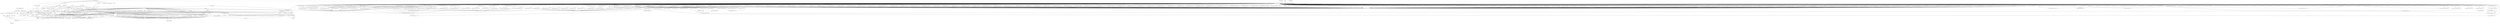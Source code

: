digraph depends {
    node [shape=plaintext]
"angstrom-feed-configs" -> "opkg" [style=dotted]
"angstrom-packagegroup-boot" -> "angstrom-version"
"angstrom-packagegroup-boot" -> "packagegroup-boot"
"avahi-daemon" -> "base-files"
"avahi-daemon" -> "base-passwd"
"avahi-daemon" -> "libavahi-common3"
"avahi-daemon" -> "libavahi-core7"
"avahi-daemon" -> "libcap2"
"avahi-daemon" -> "libdaemon0"
"avahi-daemon" -> "libdbus-1-3"
"avahi-daemon" -> "libexpat1"
"avahi-daemon" -> "libnss-mdns" [style=dotted]
"avahi-daemon" -> "shadow"
"avahi-utils" -> "libavahi-client3"
"avahi-utils" -> "libavahi-common3"
"bluez5" -> "libdbus-1-3"
"bluez5" -> "libglib-2.0-0"
"bluez5" -> "libreadline7"
"bluez5" -> "libudev1"
"busybox" -> "busybox-syslog" [style=dotted]
"busybox" -> "busybox-udhcpc" [style=dotted]
"busybox" -> "update-alternatives-opkg"
"ca-certificates" -> "openssl"
"cpufreq-tweaks" -> "cpufrequtils"
"dbus-1" -> "base-files"
"dbus-1" -> "base-passwd"
"dbus-1" -> "libdbus-1-3"
"dbus-1" -> "libexpat1"
"dbus-1" -> "libsystemd0"
"dbus-1" -> "libx11-6"
"dbus-1" -> "shadow"
"e2fsprogs-e2fsck" -> "libblkid1"
"e2fsprogs-e2fsck" -> "libcom-err2"
"e2fsprogs-e2fsck" -> "libe2p2"
"e2fsprogs-e2fsck" -> "libext2fs2"
"e2fsprogs-e2fsck" -> "libuuid1"
"fixmac" -> "ranpwd"
"htop" -> "libncursesw5"
"htop" -> "libtinfo5"
"htop" -> "ncurses-terminfo"
"iptables" -> "kernel-module-iptable-filter" [style=dotted]
"iptables" -> "kernel-module-iptable-nat" [style=dotted]
"iptables" -> "kernel-module-ip-tables" [style=dotted]
"iptables" -> "kernel-module-ipt-masquerade" [style=dotted]
"iptables" -> "kernel-module-nf-conntrack-ipv4" [style=dotted]
"iptables" -> "kernel-module-nf-conntrack" [style=dotted]
"iptables" -> "kernel-module-nf-defrag-ipv4" [style=dotted]
"iptables" -> "kernel-module-nf-nat" [style=dotted]
"iptables" -> "kernel-module-x-tables" [style=dotted]
"iw" -> "libnl-3-200"
"iw" -> "libnl-genl-3-200"
"kernel-module-8021q-4.16.0" -> "kernel-module-garp-4.16.0"
"kernel-module-8021q-4.16.0" -> "kernel-module-mrp-4.16.0"
"kernel-module-adv7511-4.16.0" -> "kernel-module-cec-4.16.0"
"kernel-module-asix-4.16.0" -> "kernel-module-usbnet-4.16.0"
"kernel-module-authencesn-4.16.0" -> "kernel-module-authenc-4.16.0"
"kernel-module-ax88179-178a-4.16.0" -> "kernel-module-usbnet-4.16.0"
"kernel-module-bluetooth-4.16.0" -> "kernel-module-ecdh-generic-4.16.0"
"kernel-module-bluetooth-4.16.0" -> "kernel-module-rfkill-4.16.0"
"kernel-module-brcmfmac-4.16.0" -> "kernel-module-brcmutil-4.16.0"
"kernel-module-brcmfmac-4.16.0" -> "kernel-module-cfg80211-4.16.0"
"kernel-module-bridge-4.16.0" -> "kernel-module-ipv6-4.16.0"
"kernel-module-bridge-4.16.0" -> "kernel-module-llc-4.16.0"
"kernel-module-bridge-4.16.0" -> "kernel-module-stp-4.16.0"
"kernel-module-br-netfilter-4.16.0" -> "kernel-module-bridge-4.16.0"
"kernel-module-btrfs-4.16.0" -> "kernel-module-lzo-compress-4.16.0"
"kernel-module-btrfs-4.16.0" -> "kernel-module-raid6-pq-4.16.0"
"kernel-module-btrfs-4.16.0" -> "kernel-module-xor-4.16.0"
"kernel-module-btrfs-4.16.0" -> "kernel-module-zlib-deflate-4.16.0"
"kernel-module-btrfs-4.16.0" -> "kernel-module-zstd-compress-4.16.0"
"kernel-module-btrfs-4.16.0" -> "kernel-module-zstd-decompress-4.16.0"
"kernel-module-cdc-ether-4.16.0" -> "kernel-module-usbnet-4.16.0"
"kernel-module-cdc-ncm-4.16.0" -> "kernel-module-usbnet-4.16.0"
"kernel-module-cdc-subset-4.16.0" -> "kernel-module-usbnet-4.16.0"
"kernel-module-cfg80211-4.16.0" -> "kernel-module-rfkill-4.16.0"
"kernel-module-cuse-4.16.0" -> "kernel-module-fuse-4.16.0"
"kernel-module-dm9601-4.16.0" -> "kernel-module-usbnet-4.16.0"
"kernel-module-garp-4.16.0" -> "kernel-module-llc-4.16.0"
"kernel-module-garp-4.16.0" -> "kernel-module-stp-4.16.0"
"kernel-module-hci-uart-4.16.0" -> "kernel-module-bluetooth-4.16.0"
"kernel-module-hidp-4.16.0" -> "kernel-module-bluetooth-4.16.0"
"kernel-module-ip6table-filter-4.16.0" -> "kernel-module-ip6-tables-4.16.0"
"kernel-module-ip6table-filter-4.16.0" -> "kernel-module-x-tables-4.16.0"
"kernel-module-ip6table-mangle-4.16.0" -> "kernel-module-ip6-tables-4.16.0"
"kernel-module-ip6table-mangle-4.16.0" -> "kernel-module-ipv6-4.16.0"
"kernel-module-ip6table-mangle-4.16.0" -> "kernel-module-x-tables-4.16.0"
"kernel-module-ip6table-nat-4.16.0" -> "kernel-module-ip6-tables-4.16.0"
"kernel-module-ip6table-nat-4.16.0" -> "kernel-module-nf-nat-ipv6-4.16.0"
"kernel-module-ip6-tables-4.16.0" -> "kernel-module-x-tables-4.16.0"
"kernel-module-ip6t-masquerade-4.16.0" -> "kernel-module-nf-conntrack-4.16.0"
"kernel-module-ip6t-masquerade-4.16.0" -> "kernel-module-nf-nat-masquerade-ipv6-4.16.0"
"kernel-module-ip6t-masquerade-4.16.0" -> "kernel-module-x-tables-4.16.0"
"kernel-module-ip6t-reject-4.16.0" -> "kernel-module-nf-reject-ipv6-4.16.0"
"kernel-module-ip6t-reject-4.16.0" -> "kernel-module-x-tables-4.16.0"
"kernel-module-iptable-filter-4.16.0" -> "kernel-module-ip-tables-4.16.0"
"kernel-module-iptable-filter-4.16.0" -> "kernel-module-x-tables-4.16.0"
"kernel-module-iptable-mangle-4.16.0" -> "kernel-module-ip-tables-4.16.0"
"kernel-module-iptable-mangle-4.16.0" -> "kernel-module-x-tables-4.16.0"
"kernel-module-iptable-nat-4.16.0" -> "kernel-module-ip-tables-4.16.0"
"kernel-module-iptable-nat-4.16.0" -> "kernel-module-nf-nat-ipv4-4.16.0"
"kernel-module-ip-tables-4.16.0" -> "kernel-module-x-tables-4.16.0"
"kernel-module-ipt-masquerade-4.16.0" -> "kernel-module-nf-conntrack-4.16.0"
"kernel-module-ipt-masquerade-4.16.0" -> "kernel-module-nf-nat-masquerade-ipv4-4.16.0"
"kernel-module-ipt-masquerade-4.16.0" -> "kernel-module-x-tables-4.16.0"
"kernel-module-ipt-reject-4.16.0" -> "kernel-module-nf-reject-ipv4-4.16.0"
"kernel-module-ipt-reject-4.16.0" -> "kernel-module-x-tables-4.16.0"
"kernel-module-ir-jvc-decoder-4.16.0" -> "kernel-module-rc-core-4.16.0"
"kernel-module-ir-kbd-i2c-4.16.0" -> "kernel-module-rc-core-4.16.0"
"kernel-module-ir-mce-kbd-decoder-4.16.0" -> "kernel-module-rc-core-4.16.0"
"kernel-module-ir-nec-decoder-4.16.0" -> "kernel-module-rc-core-4.16.0"
"kernel-module-ir-rc5-decoder-4.16.0" -> "kernel-module-rc-core-4.16.0"
"kernel-module-ir-rc6-decoder-4.16.0" -> "kernel-module-rc-core-4.16.0"
"kernel-module-ir-sanyo-decoder-4.16.0" -> "kernel-module-rc-core-4.16.0"
"kernel-module-ir-sharp-decoder-4.16.0" -> "kernel-module-rc-core-4.16.0"
"kernel-module-ir-sony-decoder-4.16.0" -> "kernel-module-rc-core-4.16.0"
"kernel-module-ir-xmp-decoder-4.16.0" -> "kernel-module-rc-core-4.16.0"
"kernel-module-mac80211-4.16.0" -> "kernel-module-cfg80211-4.16.0"
"kernel-module-macvtap-4.16.0" -> "kernel-module-macvlan-4.16.0"
"kernel-module-macvtap-4.16.0" -> "kernel-module-tap-4.16.0"
"kernel-module-mcs7830-4.16.0" -> "kernel-module-usbnet-4.16.0"
"kernel-module-meson-ir-4.16.0" -> "kernel-module-rc-core-4.16.0"
"kernel-module-meson-rng-4.16.0" -> "kernel-module-rng-core-4.16.0"
"kernel-module-net1080-4.16.0" -> "kernel-module-usbnet-4.16.0"
"kernel-module-nf-conntrack-4.16.0" -> "kernel-module-libcrc32c-4.16.0"
"kernel-module-nf-conntrack-ipv4-4.16.0" -> "kernel-module-nf-conntrack-4.16.0"
"kernel-module-nf-conntrack-ipv4-4.16.0" -> "kernel-module-nf-defrag-ipv4-4.16.0"
"kernel-module-nf-conntrack-ipv6-4.16.0" -> "kernel-module-ipv6-4.16.0"
"kernel-module-nf-conntrack-ipv6-4.16.0" -> "kernel-module-nf-conntrack-4.16.0"
"kernel-module-nf-conntrack-ipv6-4.16.0" -> "kernel-module-nf-defrag-ipv6-4.16.0"
"kernel-module-nf-defrag-ipv6-4.16.0" -> "kernel-module-ipv6-4.16.0"
"kernel-module-nf-log-ipv4-4.16.0" -> "kernel-module-nf-log-common-4.16.0"
"kernel-module-nf-log-ipv6-4.16.0" -> "kernel-module-nf-log-common-4.16.0"
"kernel-module-nf-nat-4.16.0" -> "kernel-module-libcrc32c-4.16.0"
"kernel-module-nf-nat-4.16.0" -> "kernel-module-nf-conntrack-4.16.0"
"kernel-module-nf-nat-ipv4-4.16.0" -> "kernel-module-nf-conntrack-4.16.0"
"kernel-module-nf-nat-ipv4-4.16.0" -> "kernel-module-nf-nat-4.16.0"
"kernel-module-nf-nat-ipv6-4.16.0" -> "kernel-module-ipv6-4.16.0"
"kernel-module-nf-nat-ipv6-4.16.0" -> "kernel-module-nf-conntrack-4.16.0"
"kernel-module-nf-nat-ipv6-4.16.0" -> "kernel-module-nf-nat-4.16.0"
"kernel-module-nf-nat-masquerade-ipv4-4.16.0" -> "kernel-module-nf-conntrack-4.16.0"
"kernel-module-nf-nat-masquerade-ipv4-4.16.0" -> "kernel-module-nf-nat-4.16.0"
"kernel-module-nf-nat-masquerade-ipv6-4.16.0" -> "kernel-module-ipv6-4.16.0"
"kernel-module-nf-nat-masquerade-ipv6-4.16.0" -> "kernel-module-nf-conntrack-4.16.0"
"kernel-module-nf-nat-masquerade-ipv6-4.16.0" -> "kernel-module-nf-nat-4.16.0"
"kernel-module-nf-reject-ipv6-4.16.0" -> "kernel-module-ipv6-4.16.0"
"kernel-module-p8022-4.16.0" -> "kernel-module-llc-4.16.0"
"kernel-module-plusb-4.16.0" -> "kernel-module-usbnet-4.16.0"
"kernel-module-psnap-4.16.0" -> "kernel-module-llc-4.16.0"
"kernel-module-rc-adstech-dvb-t-pci-4.16.0" -> "kernel-module-rc-core-4.16.0"
"kernel-module-rc-alink-dtu-m-4.16.0" -> "kernel-module-rc-core-4.16.0"
"kernel-module-rc-anysee-4.16.0" -> "kernel-module-rc-core-4.16.0"
"kernel-module-rc-apac-viewcomp-4.16.0" -> "kernel-module-rc-core-4.16.0"
"kernel-module-rc-astrometa-t2hybrid-4.16.0" -> "kernel-module-rc-core-4.16.0"
"kernel-module-rc-asus-pc39-4.16.0" -> "kernel-module-rc-core-4.16.0"
"kernel-module-rc-asus-ps3-100-4.16.0" -> "kernel-module-rc-core-4.16.0"
"kernel-module-rc-ati-tv-wonder-hd-600-4.16.0" -> "kernel-module-rc-core-4.16.0"
"kernel-module-rc-ati-x10-4.16.0" -> "kernel-module-rc-core-4.16.0"
"kernel-module-rc-avermedia-4.16.0" -> "kernel-module-rc-core-4.16.0"
"kernel-module-rc-avermedia-a16d-4.16.0" -> "kernel-module-rc-core-4.16.0"
"kernel-module-rc-avermedia-cardbus-4.16.0" -> "kernel-module-rc-core-4.16.0"
"kernel-module-rc-avermedia-dvbt-4.16.0" -> "kernel-module-rc-core-4.16.0"
"kernel-module-rc-avermedia-m135a-4.16.0" -> "kernel-module-rc-core-4.16.0"
"kernel-module-rc-avermedia-m733a-rm-k6-4.16.0" -> "kernel-module-rc-core-4.16.0"
"kernel-module-rc-avermedia-rm-ks-4.16.0" -> "kernel-module-rc-core-4.16.0"
"kernel-module-rc-avertv-303-4.16.0" -> "kernel-module-rc-core-4.16.0"
"kernel-module-rc-azurewave-ad-tu700-4.16.0" -> "kernel-module-rc-core-4.16.0"
"kernel-module-rc-behold-4.16.0" -> "kernel-module-rc-core-4.16.0"
"kernel-module-rc-behold-columbus-4.16.0" -> "kernel-module-rc-core-4.16.0"
"kernel-module-rc-budget-ci-old-4.16.0" -> "kernel-module-rc-core-4.16.0"
"kernel-module-rc-cec-4.16.0" -> "kernel-module-rc-core-4.16.0"
"kernel-module-rc-cinergy-1400-4.16.0" -> "kernel-module-rc-core-4.16.0"
"kernel-module-rc-cinergy-4.16.0" -> "kernel-module-rc-core-4.16.0"
"kernel-module-rc-d680-dmb-4.16.0" -> "kernel-module-rc-core-4.16.0"
"kernel-module-rc-delock-61959-4.16.0" -> "kernel-module-rc-core-4.16.0"
"kernel-module-rc-dib0700-nec-4.16.0" -> "kernel-module-rc-core-4.16.0"
"kernel-module-rc-dib0700-rc5-4.16.0" -> "kernel-module-rc-core-4.16.0"
"kernel-module-rc-digitalnow-tinytwin-4.16.0" -> "kernel-module-rc-core-4.16.0"
"kernel-module-rc-digittrade-4.16.0" -> "kernel-module-rc-core-4.16.0"
"kernel-module-rc-dm1105-nec-4.16.0" -> "kernel-module-rc-core-4.16.0"
"kernel-module-rc-dntv-live-dvb-t-4.16.0" -> "kernel-module-rc-core-4.16.0"
"kernel-module-rc-dntv-live-dvbt-pro-4.16.0" -> "kernel-module-rc-core-4.16.0"
"kernel-module-rc-dtt200u-4.16.0" -> "kernel-module-rc-core-4.16.0"
"kernel-module-rc-dvbsky-4.16.0" -> "kernel-module-rc-core-4.16.0"
"kernel-module-rc-dvico-mce-4.16.0" -> "kernel-module-rc-core-4.16.0"
"kernel-module-rc-dvico-portable-4.16.0" -> "kernel-module-rc-core-4.16.0"
"kernel-module-rc-em-terratec-4.16.0" -> "kernel-module-rc-core-4.16.0"
"kernel-module-rc-encore-enltv2-4.16.0" -> "kernel-module-rc-core-4.16.0"
"kernel-module-rc-encore-enltv-4.16.0" -> "kernel-module-rc-core-4.16.0"
"kernel-module-rc-encore-enltv-fm53-4.16.0" -> "kernel-module-rc-core-4.16.0"
"kernel-module-rc-evga-indtube-4.16.0" -> "kernel-module-rc-core-4.16.0"
"kernel-module-rc-eztv-4.16.0" -> "kernel-module-rc-core-4.16.0"
"kernel-module-rc-flydvb-4.16.0" -> "kernel-module-rc-core-4.16.0"
"kernel-module-rc-flyvideo-4.16.0" -> "kernel-module-rc-core-4.16.0"
"kernel-module-rc-fusionhdtv-mce-4.16.0" -> "kernel-module-rc-core-4.16.0"
"kernel-module-rc-gadmei-rm008z-4.16.0" -> "kernel-module-rc-core-4.16.0"
"kernel-module-rc-geekbox-4.16.0" -> "kernel-module-rc-core-4.16.0"
"kernel-module-rc-genius-tvgo-a11mce-4.16.0" -> "kernel-module-rc-core-4.16.0"
"kernel-module-rc-gotview7135-4.16.0" -> "kernel-module-rc-core-4.16.0"
"kernel-module-rc-hauppauge-4.16.0" -> "kernel-module-rc-core-4.16.0"
"kernel-module-rc-hisi-poplar-4.16.0" -> "kernel-module-rc-core-4.16.0"
"kernel-module-rc-hisi-tv-demo-4.16.0" -> "kernel-module-rc-core-4.16.0"
"kernel-module-rc-imon-mce-4.16.0" -> "kernel-module-rc-core-4.16.0"
"kernel-module-rc-imon-pad-4.16.0" -> "kernel-module-rc-core-4.16.0"
"kernel-module-rc-iodata-bctv7e-4.16.0" -> "kernel-module-rc-core-4.16.0"
"kernel-module-rc-it913x-v1-4.16.0" -> "kernel-module-rc-core-4.16.0"
"kernel-module-rc-it913x-v2-4.16.0" -> "kernel-module-rc-core-4.16.0"
"kernel-module-rc-kaiomy-4.16.0" -> "kernel-module-rc-core-4.16.0"
"kernel-module-rc-kworld-315u-4.16.0" -> "kernel-module-rc-core-4.16.0"
"kernel-module-rc-kworld-pc150u-4.16.0" -> "kernel-module-rc-core-4.16.0"
"kernel-module-rc-kworld-plus-tv-analog-4.16.0" -> "kernel-module-rc-core-4.16.0"
"kernel-module-rc-leadtek-y04g0051-4.16.0" -> "kernel-module-rc-core-4.16.0"
"kernel-module-rc-lme2510-4.16.0" -> "kernel-module-rc-core-4.16.0"
"kernel-module-rc-manli-4.16.0" -> "kernel-module-rc-core-4.16.0"
"kernel-module-rc-medion-x10-4.16.0" -> "kernel-module-rc-core-4.16.0"
"kernel-module-rc-medion-x10-digitainer-4.16.0" -> "kernel-module-rc-core-4.16.0"
"kernel-module-rc-medion-x10-or2x-4.16.0" -> "kernel-module-rc-core-4.16.0"
"kernel-module-rc-msi-digivox-ii-4.16.0" -> "kernel-module-rc-core-4.16.0"
"kernel-module-rc-msi-digivox-iii-4.16.0" -> "kernel-module-rc-core-4.16.0"
"kernel-module-rc-msi-tvanywhere-4.16.0" -> "kernel-module-rc-core-4.16.0"
"kernel-module-rc-msi-tvanywhere-plus-4.16.0" -> "kernel-module-rc-core-4.16.0"
"kernel-module-rc-nebula-4.16.0" -> "kernel-module-rc-core-4.16.0"
"kernel-module-rc-nec-terratec-cinergy-xs-4.16.0" -> "kernel-module-rc-core-4.16.0"
"kernel-module-rc-norwood-4.16.0" -> "kernel-module-rc-core-4.16.0"
"kernel-module-rc-npgtech-4.16.0" -> "kernel-module-rc-core-4.16.0"
"kernel-module-rc-pctv-sedna-4.16.0" -> "kernel-module-rc-core-4.16.0"
"kernel-module-rc-pinnacle-color-4.16.0" -> "kernel-module-rc-core-4.16.0"
"kernel-module-rc-pinnacle-grey-4.16.0" -> "kernel-module-rc-core-4.16.0"
"kernel-module-rc-pinnacle-pctv-hd-4.16.0" -> "kernel-module-rc-core-4.16.0"
"kernel-module-rc-pixelview-002t-4.16.0" -> "kernel-module-rc-core-4.16.0"
"kernel-module-rc-pixelview-4.16.0" -> "kernel-module-rc-core-4.16.0"
"kernel-module-rc-pixelview-mk12-4.16.0" -> "kernel-module-rc-core-4.16.0"
"kernel-module-rc-pixelview-new-4.16.0" -> "kernel-module-rc-core-4.16.0"
"kernel-module-rc-powercolor-real-angel-4.16.0" -> "kernel-module-rc-core-4.16.0"
"kernel-module-rc-proteus-2309-4.16.0" -> "kernel-module-rc-core-4.16.0"
"kernel-module-rc-purpletv-4.16.0" -> "kernel-module-rc-core-4.16.0"
"kernel-module-rc-pv951-4.16.0" -> "kernel-module-rc-core-4.16.0"
"kernel-module-rc-rc6-mce-4.16.0" -> "kernel-module-rc-core-4.16.0"
"kernel-module-rc-real-audio-220-32-keys-4.16.0" -> "kernel-module-rc-core-4.16.0"
"kernel-module-rc-reddo-4.16.0" -> "kernel-module-rc-core-4.16.0"
"kernel-module-rc-snapstream-firefly-4.16.0" -> "kernel-module-rc-core-4.16.0"
"kernel-module-rc-streamzap-4.16.0" -> "kernel-module-rc-core-4.16.0"
"kernel-module-rc-su3000-4.16.0" -> "kernel-module-rc-core-4.16.0"
"kernel-module-rc-tango-4.16.0" -> "kernel-module-rc-core-4.16.0"
"kernel-module-rc-tbs-nec-4.16.0" -> "kernel-module-rc-core-4.16.0"
"kernel-module-rc-technisat-ts35-4.16.0" -> "kernel-module-rc-core-4.16.0"
"kernel-module-rc-technisat-usb2-4.16.0" -> "kernel-module-rc-core-4.16.0"
"kernel-module-rc-terratec-cinergy-c-pci-4.16.0" -> "kernel-module-rc-core-4.16.0"
"kernel-module-rc-terratec-cinergy-s2-hd-4.16.0" -> "kernel-module-rc-core-4.16.0"
"kernel-module-rc-terratec-cinergy-xs-4.16.0" -> "kernel-module-rc-core-4.16.0"
"kernel-module-rc-terratec-slim-2-4.16.0" -> "kernel-module-rc-core-4.16.0"
"kernel-module-rc-terratec-slim-4.16.0" -> "kernel-module-rc-core-4.16.0"
"kernel-module-rc-tevii-nec-4.16.0" -> "kernel-module-rc-core-4.16.0"
"kernel-module-rc-tivo-4.16.0" -> "kernel-module-rc-core-4.16.0"
"kernel-module-rc-total-media-in-hand-02-4.16.0" -> "kernel-module-rc-core-4.16.0"
"kernel-module-rc-total-media-in-hand-4.16.0" -> "kernel-module-rc-core-4.16.0"
"kernel-module-rc-trekstor-4.16.0" -> "kernel-module-rc-core-4.16.0"
"kernel-module-rc-tt-1500-4.16.0" -> "kernel-module-rc-core-4.16.0"
"kernel-module-rc-twinhan1027-4.16.0" -> "kernel-module-rc-core-4.16.0"
"kernel-module-rc-twinhan-dtv-cab-ci-4.16.0" -> "kernel-module-rc-core-4.16.0"
"kernel-module-rc-videomate-m1f-4.16.0" -> "kernel-module-rc-core-4.16.0"
"kernel-module-rc-videomate-s350-4.16.0" -> "kernel-module-rc-core-4.16.0"
"kernel-module-rc-videomate-tv-pvr-4.16.0" -> "kernel-module-rc-core-4.16.0"
"kernel-module-rc-winfast-4.16.0" -> "kernel-module-rc-core-4.16.0"
"kernel-module-rc-winfast-usbii-deluxe-4.16.0" -> "kernel-module-rc-core-4.16.0"
"kernel-module-rc-zx-irdec-4.16.0" -> "kernel-module-rc-core-4.16.0"
"kernel-module-sit-4.16.0" -> "kernel-module-ip-tunnel-4.16.0"
"kernel-module-sit-4.16.0" -> "kernel-module-ipv6-4.16.0"
"kernel-module-sit-4.16.0" -> "kernel-module-tunnel4-4.16.0"
"kernel-modules" -> "kernel-module-8021q-4.16.0"
"kernel-modules" -> "kernel-module-adv7511-4.16.0"
"kernel-modules" -> "kernel-module-arc4-4.16.0"
"kernel-modules" -> "kernel-module-asix-4.16.0"
"kernel-modules" -> "kernel-module-at25-4.16.0"
"kernel-modules" -> "kernel-module-authenc-4.16.0"
"kernel-modules" -> "kernel-module-authencesn-4.16.0"
"kernel-modules" -> "kernel-module-ax88179-178a-4.16.0"
"kernel-modules" -> "kernel-module-bluetooth-4.16.0"
"kernel-modules" -> "kernel-module-brcmfmac-4.16.0"
"kernel-modules" -> "kernel-module-brcmutil-4.16.0"
"kernel-modules" -> "kernel-module-bridge-4.16.0"
"kernel-modules" -> "kernel-module-br-netfilter-4.16.0"
"kernel-modules" -> "kernel-module-btrfs-4.16.0"
"kernel-modules" -> "kernel-module-ccm-4.16.0"
"kernel-modules" -> "kernel-module-cdc-ether-4.16.0"
"kernel-modules" -> "kernel-module-cdc-ncm-4.16.0"
"kernel-modules" -> "kernel-module-cdc-subset-4.16.0"
"kernel-modules" -> "kernel-module-cec-4.16.0"
"kernel-modules" -> "kernel-module-cfg80211-4.16.0"
"kernel-modules" -> "kernel-module-ch7006-4.16.0"
"kernel-modules" -> "kernel-module-cmac-4.16.0"
"kernel-modules" -> "kernel-module-crypto-engine-4.16.0"
"kernel-modules" -> "kernel-module-ctr-4.16.0"
"kernel-modules" -> "kernel-module-cuse-4.16.0"
"kernel-modules" -> "kernel-module-dm9601-4.16.0"
"kernel-modules" -> "kernel-module-dvb-core-4.16.0"
"kernel-modules" -> "kernel-module-ecb-4.16.0"
"kernel-modules" -> "kernel-module-ecdh-generic-4.16.0"
"kernel-modules" -> "kernel-module-fuse-4.16.0"
"kernel-modules" -> "kernel-module-garp-4.16.0"
"kernel-modules" -> "kernel-module-gcm-4.16.0"
"kernel-modules" -> "kernel-module-ghash-generic-4.16.0"
"kernel-modules" -> "kernel-module-hci-uart-4.16.0"
"kernel-modules" -> "kernel-module-hidp-4.16.0"
"kernel-modules" -> "kernel-module-ina2xx-4.16.0"
"kernel-modules" -> "kernel-module-ip6table-filter-4.16.0"
"kernel-modules" -> "kernel-module-ip6table-mangle-4.16.0"
"kernel-modules" -> "kernel-module-ip6table-nat-4.16.0"
"kernel-modules" -> "kernel-module-ip6-tables-4.16.0"
"kernel-modules" -> "kernel-module-ip6t-masquerade-4.16.0"
"kernel-modules" -> "kernel-module-ip6t-reject-4.16.0"
"kernel-modules" -> "kernel-module-iptable-filter-4.16.0"
"kernel-modules" -> "kernel-module-iptable-mangle-4.16.0"
"kernel-modules" -> "kernel-module-iptable-nat-4.16.0"
"kernel-modules" -> "kernel-module-ip-tables-4.16.0"
"kernel-modules" -> "kernel-module-ipt-masquerade-4.16.0"
"kernel-modules" -> "kernel-module-ipt-reject-4.16.0"
"kernel-modules" -> "kernel-module-ip-tunnel-4.16.0"
"kernel-modules" -> "kernel-module-ipv6-4.16.0"
"kernel-modules" -> "kernel-module-ir-jvc-decoder-4.16.0"
"kernel-modules" -> "kernel-module-ir-kbd-i2c-4.16.0"
"kernel-modules" -> "kernel-module-ir-mce-kbd-decoder-4.16.0"
"kernel-modules" -> "kernel-module-ir-nec-decoder-4.16.0"
"kernel-modules" -> "kernel-module-ir-rc5-decoder-4.16.0"
"kernel-modules" -> "kernel-module-ir-rc6-decoder-4.16.0"
"kernel-modules" -> "kernel-module-ir-sanyo-decoder-4.16.0"
"kernel-modules" -> "kernel-module-ir-sharp-decoder-4.16.0"
"kernel-modules" -> "kernel-module-ir-sony-decoder-4.16.0"
"kernel-modules" -> "kernel-module-ir-xmp-decoder-4.16.0"
"kernel-modules" -> "kernel-module-libcrc32c-4.16.0"
"kernel-modules" -> "kernel-module-llc-4.16.0"
"kernel-modules" -> "kernel-module-lm90-4.16.0"
"kernel-modules" -> "kernel-module-lzo-compress-4.16.0"
"kernel-modules" -> "kernel-module-mac80211-4.16.0"
"kernel-modules" -> "kernel-module-macvlan-4.16.0"
"kernel-modules" -> "kernel-module-macvtap-4.16.0"
"kernel-modules" -> "kernel-module-mc44s803-4.16.0"
"kernel-modules" -> "kernel-module-mcs7830-4.16.0"
"kernel-modules" -> "kernel-module-media-4.16.0"
"kernel-modules" -> "kernel-module-meson-gxbb-wdt-4.16.0"
"kernel-modules" -> "kernel-module-meson-ir-4.16.0"
"kernel-modules" -> "kernel-module-meson-rng-4.16.0"
"kernel-modules" -> "kernel-module-meson-wdt-4.16.0"
"kernel-modules" -> "kernel-module-mrp-4.16.0"
"kernel-modules" -> "kernel-module-mt20xx-4.16.0"
"kernel-modules" -> "kernel-module-nbd-4.16.0"
"kernel-modules" -> "kernel-module-net1080-4.16.0"
"kernel-modules" -> "kernel-module-nf-conntrack-4.16.0"
"kernel-modules" -> "kernel-module-nf-conntrack-ipv4-4.16.0"
"kernel-modules" -> "kernel-module-nf-conntrack-ipv6-4.16.0"
"kernel-modules" -> "kernel-module-nf-defrag-ipv4-4.16.0"
"kernel-modules" -> "kernel-module-nf-defrag-ipv6-4.16.0"
"kernel-modules" -> "kernel-module-nf-log-common-4.16.0"
"kernel-modules" -> "kernel-module-nf-log-ipv4-4.16.0"
"kernel-modules" -> "kernel-module-nf-log-ipv6-4.16.0"
"kernel-modules" -> "kernel-module-nf-nat-4.16.0"
"kernel-modules" -> "kernel-module-nf-nat-ipv4-4.16.0"
"kernel-modules" -> "kernel-module-nf-nat-ipv6-4.16.0"
"kernel-modules" -> "kernel-module-nf-nat-masquerade-ipv4-4.16.0"
"kernel-modules" -> "kernel-module-nf-nat-masquerade-ipv6-4.16.0"
"kernel-modules" -> "kernel-module-nf-reject-ipv4-4.16.0"
"kernel-modules" -> "kernel-module-nf-reject-ipv6-4.16.0"
"kernel-modules" -> "kernel-module-nfs-layout-flexfiles-4.16.0"
"kernel-modules" -> "kernel-module-overlay-4.16.0"
"kernel-modules" -> "kernel-module-p8022-4.16.0"
"kernel-modules" -> "kernel-module-pegasus-4.16.0"
"kernel-modules" -> "kernel-module-plusb-4.16.0"
"kernel-modules" -> "kernel-module-psnap-4.16.0"
"kernel-modules" -> "kernel-module-pwm-meson-4.16.0"
"kernel-modules" -> "kernel-module-r8152-4.16.0"
"kernel-modules" -> "kernel-module-raid6-pq-4.16.0"
"kernel-modules" -> "kernel-module-rc-adstech-dvb-t-pci-4.16.0"
"kernel-modules" -> "kernel-module-rc-alink-dtu-m-4.16.0"
"kernel-modules" -> "kernel-module-rc-anysee-4.16.0"
"kernel-modules" -> "kernel-module-rc-apac-viewcomp-4.16.0"
"kernel-modules" -> "kernel-module-rc-astrometa-t2hybrid-4.16.0"
"kernel-modules" -> "kernel-module-rc-asus-pc39-4.16.0"
"kernel-modules" -> "kernel-module-rc-asus-ps3-100-4.16.0"
"kernel-modules" -> "kernel-module-rc-ati-tv-wonder-hd-600-4.16.0"
"kernel-modules" -> "kernel-module-rc-ati-x10-4.16.0"
"kernel-modules" -> "kernel-module-rc-avermedia-4.16.0"
"kernel-modules" -> "kernel-module-rc-avermedia-a16d-4.16.0"
"kernel-modules" -> "kernel-module-rc-avermedia-cardbus-4.16.0"
"kernel-modules" -> "kernel-module-rc-avermedia-dvbt-4.16.0"
"kernel-modules" -> "kernel-module-rc-avermedia-m135a-4.16.0"
"kernel-modules" -> "kernel-module-rc-avermedia-m733a-rm-k6-4.16.0"
"kernel-modules" -> "kernel-module-rc-avermedia-rm-ks-4.16.0"
"kernel-modules" -> "kernel-module-rc-avertv-303-4.16.0"
"kernel-modules" -> "kernel-module-rc-azurewave-ad-tu700-4.16.0"
"kernel-modules" -> "kernel-module-rc-behold-4.16.0"
"kernel-modules" -> "kernel-module-rc-behold-columbus-4.16.0"
"kernel-modules" -> "kernel-module-rc-budget-ci-old-4.16.0"
"kernel-modules" -> "kernel-module-rc-cec-4.16.0"
"kernel-modules" -> "kernel-module-rc-cinergy-1400-4.16.0"
"kernel-modules" -> "kernel-module-rc-cinergy-4.16.0"
"kernel-modules" -> "kernel-module-rc-core-4.16.0"
"kernel-modules" -> "kernel-module-rc-d680-dmb-4.16.0"
"kernel-modules" -> "kernel-module-rc-delock-61959-4.16.0"
"kernel-modules" -> "kernel-module-rc-dib0700-nec-4.16.0"
"kernel-modules" -> "kernel-module-rc-dib0700-rc5-4.16.0"
"kernel-modules" -> "kernel-module-rc-digitalnow-tinytwin-4.16.0"
"kernel-modules" -> "kernel-module-rc-digittrade-4.16.0"
"kernel-modules" -> "kernel-module-rc-dm1105-nec-4.16.0"
"kernel-modules" -> "kernel-module-rc-dntv-live-dvb-t-4.16.0"
"kernel-modules" -> "kernel-module-rc-dntv-live-dvbt-pro-4.16.0"
"kernel-modules" -> "kernel-module-rc-dtt200u-4.16.0"
"kernel-modules" -> "kernel-module-rc-dvbsky-4.16.0"
"kernel-modules" -> "kernel-module-rc-dvico-mce-4.16.0"
"kernel-modules" -> "kernel-module-rc-dvico-portable-4.16.0"
"kernel-modules" -> "kernel-module-rc-em-terratec-4.16.0"
"kernel-modules" -> "kernel-module-rc-encore-enltv2-4.16.0"
"kernel-modules" -> "kernel-module-rc-encore-enltv-4.16.0"
"kernel-modules" -> "kernel-module-rc-encore-enltv-fm53-4.16.0"
"kernel-modules" -> "kernel-module-rc-evga-indtube-4.16.0"
"kernel-modules" -> "kernel-module-rc-eztv-4.16.0"
"kernel-modules" -> "kernel-module-rc-flydvb-4.16.0"
"kernel-modules" -> "kernel-module-rc-flyvideo-4.16.0"
"kernel-modules" -> "kernel-module-rc-fusionhdtv-mce-4.16.0"
"kernel-modules" -> "kernel-module-rc-gadmei-rm008z-4.16.0"
"kernel-modules" -> "kernel-module-rc-geekbox-4.16.0"
"kernel-modules" -> "kernel-module-rc-genius-tvgo-a11mce-4.16.0"
"kernel-modules" -> "kernel-module-rc-gotview7135-4.16.0"
"kernel-modules" -> "kernel-module-rc-hauppauge-4.16.0"
"kernel-modules" -> "kernel-module-rc-hisi-poplar-4.16.0"
"kernel-modules" -> "kernel-module-rc-hisi-tv-demo-4.16.0"
"kernel-modules" -> "kernel-module-rc-imon-mce-4.16.0"
"kernel-modules" -> "kernel-module-rc-imon-pad-4.16.0"
"kernel-modules" -> "kernel-module-rc-iodata-bctv7e-4.16.0"
"kernel-modules" -> "kernel-module-rc-it913x-v1-4.16.0"
"kernel-modules" -> "kernel-module-rc-it913x-v2-4.16.0"
"kernel-modules" -> "kernel-module-rc-kaiomy-4.16.0"
"kernel-modules" -> "kernel-module-rc-kworld-315u-4.16.0"
"kernel-modules" -> "kernel-module-rc-kworld-pc150u-4.16.0"
"kernel-modules" -> "kernel-module-rc-kworld-plus-tv-analog-4.16.0"
"kernel-modules" -> "kernel-module-rc-leadtek-y04g0051-4.16.0"
"kernel-modules" -> "kernel-module-rc-lme2510-4.16.0"
"kernel-modules" -> "kernel-module-rc-manli-4.16.0"
"kernel-modules" -> "kernel-module-rc-medion-x10-4.16.0"
"kernel-modules" -> "kernel-module-rc-medion-x10-digitainer-4.16.0"
"kernel-modules" -> "kernel-module-rc-medion-x10-or2x-4.16.0"
"kernel-modules" -> "kernel-module-rc-msi-digivox-ii-4.16.0"
"kernel-modules" -> "kernel-module-rc-msi-digivox-iii-4.16.0"
"kernel-modules" -> "kernel-module-rc-msi-tvanywhere-4.16.0"
"kernel-modules" -> "kernel-module-rc-msi-tvanywhere-plus-4.16.0"
"kernel-modules" -> "kernel-module-rc-nebula-4.16.0"
"kernel-modules" -> "kernel-module-rc-nec-terratec-cinergy-xs-4.16.0"
"kernel-modules" -> "kernel-module-rc-norwood-4.16.0"
"kernel-modules" -> "kernel-module-rc-npgtech-4.16.0"
"kernel-modules" -> "kernel-module-rc-pctv-sedna-4.16.0"
"kernel-modules" -> "kernel-module-rc-pinnacle-color-4.16.0"
"kernel-modules" -> "kernel-module-rc-pinnacle-grey-4.16.0"
"kernel-modules" -> "kernel-module-rc-pinnacle-pctv-hd-4.16.0"
"kernel-modules" -> "kernel-module-rc-pixelview-002t-4.16.0"
"kernel-modules" -> "kernel-module-rc-pixelview-4.16.0"
"kernel-modules" -> "kernel-module-rc-pixelview-mk12-4.16.0"
"kernel-modules" -> "kernel-module-rc-pixelview-new-4.16.0"
"kernel-modules" -> "kernel-module-rc-powercolor-real-angel-4.16.0"
"kernel-modules" -> "kernel-module-rc-proteus-2309-4.16.0"
"kernel-modules" -> "kernel-module-rc-purpletv-4.16.0"
"kernel-modules" -> "kernel-module-rc-pv951-4.16.0"
"kernel-modules" -> "kernel-module-rc-rc6-mce-4.16.0"
"kernel-modules" -> "kernel-module-rc-real-audio-220-32-keys-4.16.0"
"kernel-modules" -> "kernel-module-rc-reddo-4.16.0"
"kernel-modules" -> "kernel-module-rc-snapstream-firefly-4.16.0"
"kernel-modules" -> "kernel-module-rc-streamzap-4.16.0"
"kernel-modules" -> "kernel-module-rc-su3000-4.16.0"
"kernel-modules" -> "kernel-module-rc-tango-4.16.0"
"kernel-modules" -> "kernel-module-rc-tbs-nec-4.16.0"
"kernel-modules" -> "kernel-module-rc-technisat-ts35-4.16.0"
"kernel-modules" -> "kernel-module-rc-technisat-usb2-4.16.0"
"kernel-modules" -> "kernel-module-rc-terratec-cinergy-c-pci-4.16.0"
"kernel-modules" -> "kernel-module-rc-terratec-cinergy-s2-hd-4.16.0"
"kernel-modules" -> "kernel-module-rc-terratec-cinergy-xs-4.16.0"
"kernel-modules" -> "kernel-module-rc-terratec-slim-2-4.16.0"
"kernel-modules" -> "kernel-module-rc-terratec-slim-4.16.0"
"kernel-modules" -> "kernel-module-rc-tevii-nec-4.16.0"
"kernel-modules" -> "kernel-module-rc-tivo-4.16.0"
"kernel-modules" -> "kernel-module-rc-total-media-in-hand-02-4.16.0"
"kernel-modules" -> "kernel-module-rc-total-media-in-hand-4.16.0"
"kernel-modules" -> "kernel-module-rc-trekstor-4.16.0"
"kernel-modules" -> "kernel-module-rc-tt-1500-4.16.0"
"kernel-modules" -> "kernel-module-rc-twinhan1027-4.16.0"
"kernel-modules" -> "kernel-module-rc-twinhan-dtv-cab-ci-4.16.0"
"kernel-modules" -> "kernel-module-rc-videomate-m1f-4.16.0"
"kernel-modules" -> "kernel-module-rc-videomate-s350-4.16.0"
"kernel-modules" -> "kernel-module-rc-videomate-tv-pvr-4.16.0"
"kernel-modules" -> "kernel-module-rc-winfast-4.16.0"
"kernel-modules" -> "kernel-module-rc-winfast-usbii-deluxe-4.16.0"
"kernel-modules" -> "kernel-module-rc-zx-irdec-4.16.0"
"kernel-modules" -> "kernel-module-realtek-4.16.0"
"kernel-modules" -> "kernel-module-rfkill-4.16.0"
"kernel-modules" -> "kernel-module-rng-core-4.16.0"
"kernel-modules" -> "kernel-module-rtc-rk808-4.16.0"
"kernel-modules" -> "kernel-module-rtl8150-4.16.0"
"kernel-modules" -> "kernel-module-seqiv-4.16.0"
"kernel-modules" -> "kernel-module-sil164-4.16.0"
"kernel-modules" -> "kernel-module-sit-4.16.0"
"kernel-modules" -> "kernel-module-smsc75xx-4.16.0"
"kernel-modules" -> "kernel-module-smsc95xx-4.16.0"
"kernel-modules" -> "kernel-module-spidev-4.16.0"
"kernel-modules" -> "kernel-module-spi-meson-spifc-4.16.0"
"kernel-modules" -> "kernel-module-sr9800-4.16.0"
"kernel-modules" -> "kernel-module-stp-4.16.0"
"kernel-modules" -> "kernel-module-tap-4.16.0"
"kernel-modules" -> "kernel-module-tda18271-4.16.0"
"kernel-modules" -> "kernel-module-tda827x-4.16.0"
"kernel-modules" -> "kernel-module-tda8290-4.16.0"
"kernel-modules" -> "kernel-module-tda9887-4.16.0"
"kernel-modules" -> "kernel-module-tuner-simple-4.16.0"
"kernel-modules" -> "kernel-module-tuner-types-4.16.0"
"kernel-modules" -> "kernel-module-tuner-xc2028-4.16.0"
"kernel-modules" -> "kernel-module-tunnel4-4.16.0"
"kernel-modules" -> "kernel-module-usbnet-4.16.0"
"kernel-modules" -> "kernel-module-v4l2-common-4.16.0"
"kernel-modules" -> "kernel-module-v4l2-dv-timings-4.16.0"
"kernel-modules" -> "kernel-module-veth-4.16.0"
"kernel-modules" -> "kernel-module-videodev-4.16.0"
"kernel-modules" -> "kernel-module-virtio-crypto-4.16.0"
"kernel-modules" -> "kernel-module-wl18xx-4.16.0"
"kernel-modules" -> "kernel-module-wlcore-4.16.0"
"kernel-modules" -> "kernel-module-wlcore-sdio-4.16.0"
"kernel-modules" -> "kernel-module-xc4000-4.16.0"
"kernel-modules" -> "kernel-module-xc5000-4.16.0"
"kernel-modules" -> "kernel-module-xen-privcmd-4.16.0"
"kernel-modules" -> "kernel-module-xfrm6-mode-beet-4.16.0"
"kernel-modules" -> "kernel-module-xfrm6-mode-transport-4.16.0"
"kernel-modules" -> "kernel-module-xfrm6-mode-tunnel-4.16.0"
"kernel-modules" -> "kernel-module-xor-4.16.0"
"kernel-modules" -> "kernel-module-x-tables-4.16.0"
"kernel-modules" -> "kernel-module-xt-addrtype-4.16.0"
"kernel-modules" -> "kernel-module-xt-checksum-4.16.0"
"kernel-modules" -> "kernel-module-xt-conntrack-4.16.0"
"kernel-modules" -> "kernel-module-xt-log-4.16.0"
"kernel-modules" -> "kernel-module-xt-nat-4.16.0"
"kernel-modules" -> "kernel-module-xt-tcpudp-4.16.0"
"kernel-modules" -> "kernel-module-xxhash-4.16.0"
"kernel-modules" -> "kernel-module-zaurus-4.16.0"
"kernel-modules" -> "kernel-module-zlib-deflate-4.16.0"
"kernel-modules" -> "kernel-module-zstd-compress-4.16.0"
"kernel-modules" -> "kernel-module-zstd-decompress-4.16.0"
"kernel-module-smsc75xx-4.16.0" -> "kernel-module-usbnet-4.16.0"
"kernel-module-smsc95xx-4.16.0" -> "kernel-module-usbnet-4.16.0"
"kernel-module-sr9800-4.16.0" -> "kernel-module-usbnet-4.16.0"
"kernel-module-stp-4.16.0" -> "kernel-module-llc-4.16.0"
"kernel-module-tuner-simple-4.16.0" -> "kernel-module-tuner-types-4.16.0"
"kernel-module-v4l2-common-4.16.0" -> "kernel-module-videodev-4.16.0"
"kernel-module-videodev-4.16.0" -> "kernel-module-media-4.16.0"
"kernel-module-virtio-crypto-4.16.0" -> "kernel-module-crypto-engine-4.16.0"
"kernel-module-wl18xx-4.16.0" -> "kernel-module-cfg80211-4.16.0"
"kernel-module-wl18xx-4.16.0" -> "kernel-module-mac80211-4.16.0"
"kernel-module-wl18xx-4.16.0" -> "kernel-module-wlcore-4.16.0"
"kernel-module-wlcore-4.16.0" -> "kernel-module-cfg80211-4.16.0"
"kernel-module-wlcore-4.16.0" -> "kernel-module-mac80211-4.16.0"
"kernel-module-xfrm6-mode-beet-4.16.0" -> "kernel-module-ipv6-4.16.0"
"kernel-module-xfrm6-mode-tunnel-4.16.0" -> "kernel-module-ipv6-4.16.0"
"kernel-module-xt-addrtype-4.16.0" -> "kernel-module-x-tables-4.16.0"
"kernel-module-xt-checksum-4.16.0" -> "kernel-module-x-tables-4.16.0"
"kernel-module-xt-conntrack-4.16.0" -> "kernel-module-nf-conntrack-4.16.0"
"kernel-module-xt-conntrack-4.16.0" -> "kernel-module-x-tables-4.16.0"
"kernel-module-xt-log-4.16.0" -> "kernel-module-x-tables-4.16.0"
"kernel-module-xt-nat-4.16.0" -> "kernel-module-nf-conntrack-4.16.0"
"kernel-module-xt-nat-4.16.0" -> "kernel-module-nf-nat-4.16.0"
"kernel-module-xt-nat-4.16.0" -> "kernel-module-x-tables-4.16.0"
"kernel-module-xt-tcpudp-4.16.0" -> "kernel-module-x-tables-4.16.0"
"kernel-module-zaurus-4.16.0" -> "kernel-module-cdc-ether-4.16.0"
"kernel-module-zaurus-4.16.0" -> "kernel-module-usbnet-4.16.0"
"kernel-module-zstd-compress-4.16.0" -> "kernel-module-xxhash-4.16.0"
"kernel-module-zstd-decompress-4.16.0" -> "kernel-module-xxhash-4.16.0"
"kmod" -> "libz1"
"kmod" -> "update-alternatives-opkg"
"less" -> "libtinfo5"
"less" -> "update-alternatives-opkg"
"libacl1" -> "libattr1"
"libarchive" -> "libbz2-1"
"libarchive" -> "liblzma5"
"libarchive" -> "liblzo2-2"
"libarchive" -> "libxml2"
"libarchive" -> "libz1"
"libavahi-client3" -> "libavahi-common3"
"libavahi-client3" -> "libdbus-1-3"
"libavahi-core7" -> "libavahi-common3"
"libblkid1" -> "libuuid1"
"libcrypto1.0.2" -> "openssl-conf" [style=dotted]
"libdbus-1-3" -> "dbus-1" [style=dotted]
"libdbus-1-3" -> "libsystemd0"
"libext2fs2" -> "libblkid1"
"libext2fs2" -> "libcom-err2"
"libgcrypt" -> "libcap2"
"libgcrypt" -> "libgpg-error0"
"libglib-2.0-0" -> "libffi6"
"libglib-2.0-0" -> "libmount1"
"libglib-2.0-0" -> "libpcre1"
"libglib-2.0-0" -> "libz1"
"libglib-2.0-0" -> "shared-mime-info" [style=dotted]
"libgnutls30" -> "libgmp10"
"libgnutls30" -> "libidn11"
"libgnutls30" -> "libunistring2"
"libgnutls30" -> "libz1"
"libgnutls30" -> "nettle"
"libkmod2" -> "libz1"
"libmount1" -> "libblkid1"
"libmount1" -> "libuuid1"
"libncursesw5" -> "libtinfo5"
"libnl-genl-3-200" -> "libnl-3-200"
"libnss-mdns" -> "avahi-daemon"
"libopkg1" -> "libarchive"
"libopkg1" -> "libsolv0"
"libpam" -> "libpam-runtime-suffix" [style=dotted]
"libpam-runtime" -> "libpam-suffix"
"libpam-runtime" -> "pam-plugin-deny-suffix"
"libpam-runtime" -> "pam-plugin-permit-suffix"
"libpam-runtime" -> "pam-plugin-unix-suffix"
"libpam-runtime" -> "pam-plugin-warn-suffix"
"libreadline7" -> "libtinfo5"
"libssl1.0.2" -> "libcrypto1.0.2"
"libsystemd0" -> "libcap2"
"libsystemd0" -> "lz4"
"libtinfo5" -> "ncurses-terminfo-base" [style=dotted]
"libudev1" -> "libcap2"
"libx11-6" -> "libxcb1"
"libxcb1" -> "libxau6"
"libxcb1" -> "libxdmcp6"
"libxml2" -> "libz1"
"locale-base-en-us" -> "glibc-binary-localedata-en-us"
"ncurses-terminfo" -> "ncurses-terminfo-base"
"nettle" -> "libgmp10"
"openssh-keygen" -> "libcrypto1.0.2"
"openssh-scp" -> "update-alternatives-opkg"
"openssh-sshd" -> "base-files"
"openssh-sshd" -> "base-passwd"
"openssh-sshd" -> "libcrypto1.0.2"
"openssh-sshd" -> "libpam"
"openssh-sshd" -> "libz1"
"openssh-sshd" -> "openssh-keygen"
"openssh-sshd" -> "pam-plugin-keyinit"
"openssh-sshd" -> "pam-plugin-loginuid"
"openssh-sshd" -> "shadow"
"openssh-ssh" -> "libcrypto1.0.2"
"openssh-ssh" -> "libz1"
"openssh-ssh" -> "update-alternatives-opkg"
"openssl" -> "libcrypto1.0.2"
"openssl" -> "libssl1.0.2"
"openssl" -> "openssl-conf"
"opkg" -> "libarchive"
"opkg" -> "libopkg1"
"opkg" -> "opkg-arch-config"
"opkg" -> "update-alternatives-opkg"
"opkg" -> "wget"
"packagegroup-basic" -> "avahi-daemon"
"packagegroup-basic" -> "avahi-utils"
"packagegroup-basic" -> "bluez5" [style=dotted]
"packagegroup-basic" -> "cpufrequtils" [style=dotted]
"packagegroup-basic" -> "htop" [style=dotted]
"packagegroup-basic" -> "iw" [style=dotted]
"packagegroup-basic" -> "kernel-devicetree" [style=dotted]
"packagegroup-basic" -> "kernel-modules" [style=dotted]
"packagegroup-basic" -> "openssh-scp"
"packagegroup-basic" -> "openssh-sftp"
"packagegroup-basic" -> "openssh-sftp-server"
"packagegroup-basic" -> "openssh-ssh"
"packagegroup-basic" -> "openssh-sshd"
"packagegroup-basic" -> "tzdata" [style=dotted]
"packagegroup-basic" -> "usbutils" [style=dotted]
"packagegroup-basic" -> "wpa-supplicant" [style=dotted]
"packagegroup-boot" -> "base-files"
"packagegroup-boot" -> "base-passwd"
"packagegroup-boot" -> "busybox"
"packagegroup-boot" -> "kernel-devicetree"
"packagegroup-boot" -> "kernel" [style=dotted]
"packagegroup-boot" -> "netbase"
"packagegroup-boot" -> "u-boot-meson-gx"
"pam-plugin-deny" -> "libpam"
"pam-plugin-deny" -> "libpam-suffix"
"pam-plugin-env" -> "libpam"
"pam-plugin-env" -> "libpam-suffix"
"pam-plugin-faildelay" -> "libpam"
"pam-plugin-faildelay" -> "libpam-suffix"
"pam-plugin-group" -> "libpam"
"pam-plugin-group" -> "libpam-suffix"
"pam-plugin-keyinit" -> "libpam"
"pam-plugin-keyinit" -> "libpam-suffix"
"pam-plugin-lastlog" -> "libpam"
"pam-plugin-lastlog" -> "libpam-suffix"
"pam-plugin-limits" -> "libpam"
"pam-plugin-limits" -> "libpam-suffix"
"pam-plugin-loginuid" -> "libpam"
"pam-plugin-loginuid" -> "libpam-suffix"
"pam-plugin-mail" -> "libpam"
"pam-plugin-mail" -> "libpam-suffix"
"pam-plugin-motd" -> "libpam"
"pam-plugin-motd" -> "libpam-suffix"
"pam-plugin-nologin" -> "libpam"
"pam-plugin-nologin" -> "libpam-suffix"
"pam-plugin-permit" -> "libpam"
"pam-plugin-permit" -> "libpam-suffix"
"pam-plugin-rootok" -> "libpam"
"pam-plugin-rootok" -> "libpam-suffix"
"pam-plugin-securetty" -> "libpam"
"pam-plugin-securetty" -> "libpam-suffix"
"pam-plugin-shells" -> "libpam"
"pam-plugin-shells" -> "libpam-suffix"
"pam-plugin-unix" -> "libpam"
"pam-plugin-unix" -> "libpam-suffix"
"pam-plugin-warn" -> "libpam"
"pam-plugin-warn" -> "libpam-suffix"
"shadow-base" -> "libpam"
"shadow" -> "base-passwd"
"shadow-base" -> "update-alternatives-opkg"
"shadow" -> "libattr1"
"shadow" -> "libpam"
"shadow" -> "libpam-runtime"
"shadow" -> "pam-plugin-env"
"shadow" -> "pam-plugin-faildelay"
"shadow" -> "pam-plugin-group"
"shadow" -> "pam-plugin-lastlog"
"shadow" -> "pam-plugin-limits"
"shadow" -> "pam-plugin-mail"
"shadow" -> "pam-plugin-motd"
"shadow" -> "pam-plugin-nologin"
"shadow" -> "pam-plugin-rootok"
"shadow" -> "pam-plugin-securetty"
"shadow" -> "pam-plugin-shells"
"shadow" -> "shadow-base"
"shadow" -> "shadow-securetty"
"shadow" -> "update-alternatives-opkg"
"shadow" -> "util-linux-sulogin"
"shared-mime-info" -> "libglib-2.0-0"
"shared-mime-info" -> "libxml2"
"systemd-analyze" -> "libmount1"
"systemd-analyze" -> "libpam"
"systemd-analyze" -> "systemd"
"systemd" -> "base-files"
"systemd" -> "base-passwd"
"systemd-compat-units" -> "systemd"
"systemd-container" -> "iptables"
"systemd-container" -> "libacl1"
"systemd-container" -> "systemd"
"systemd" -> "dbus-1"
"systemd" -> "e2fsprogs-e2fsck" [style=dotted]
"systemd-extra-utils" -> "base-files"
"systemd-extra-utils" -> "base-passwd"
"systemd-extra-utils" -> "shadow"
"systemd-extra-utils" -> "systemd"
"systemd" -> "iptables"
"systemd" -> "kernel-module-autofs4" [style=dotted]
"systemd" -> "kernel-module-ipv6" [style=dotted]
"systemd" -> "kernel-module-unix" [style=dotted]
"systemd" -> "kmod"
"systemd" -> "less" [style=dotted]
"systemd" -> "libacl1"
"systemd" -> "libblkid1"
"systemd" -> "libcap2"
"systemd" -> "libidn11"
"systemd" -> "libkmod2"
"systemd" -> "libmount1"
"systemd" -> "libpam"
"systemd" -> "lz4"
"systemd" -> "os-release" [style=dotted]
"systemd" -> "pam-plugin-keyinit"
"systemd" -> "pam-plugin-loginuid"
"systemd" -> "pam-plugin-unix"
"systemd" -> "shadow"
"systemd" -> "systemd-compat-units" [style=dotted]
"systemd" -> "systemd-container"
"systemd" -> "systemd-extra-utils" [style=dotted]
"systemd" -> "systemd-serialgetty"
"systemd" -> "udev"
"systemd" -> "udev-hwdb" [style=dotted]
"systemd" -> "update-alternatives-opkg"
"systemd" -> "update-rc.d"
"systemd" -> "util-linux-agetty"
"systemd" -> "util-linux-fsck" [style=dotted]
"systemd" -> "util-linux-mount"
"systemd" -> "volatile-binds"
"udev-hwdb" -> "udev"
"udev" -> "libacl1"
"udev" -> "libblkid1"
"udev" -> "libkmod2"
"usbutils" -> "libudev1"
"usbutils" -> "libusb-1.0-0"
"usbutils" -> "udev-hwdb" [style=dotted]
"util-linux-agetty" -> "update-alternatives-opkg"
"util-linux-fsck" -> "libblkid1"
"util-linux-fsck" -> "libmount1"
"util-linux-fsck" -> "update-alternatives-opkg"
"util-linux-mount" -> "libmount1"
"util-linux-mount" -> "update-alternatives-opkg"
"util-linux-sulogin" -> "update-alternatives-opkg"
"wget" -> "ca-certificates" [style=dotted]
"wget" -> "libgnutls30"
"wget" -> "libpcre1"
"wget" -> "libz1"
"wget" -> "nettle"
"wget" -> "update-alternatives-opkg"
"wpa-supplicant" -> "libdbus-1-3"
"wpa-supplicant" -> "libgcrypt"
"wpa-supplicant" -> "libgnutls30"
"wpa-supplicant" -> "libnl-3-200"
"wpa-supplicant" -> "libnl-genl-3-200"
"wpa-supplicant-passphrase" -> "libgcrypt"
"wpa-supplicant" -> "wpa-supplicant-cli" [style=dotted]
"wpa-supplicant" -> "wpa-supplicant-passphrase" [style=dotted]
}
